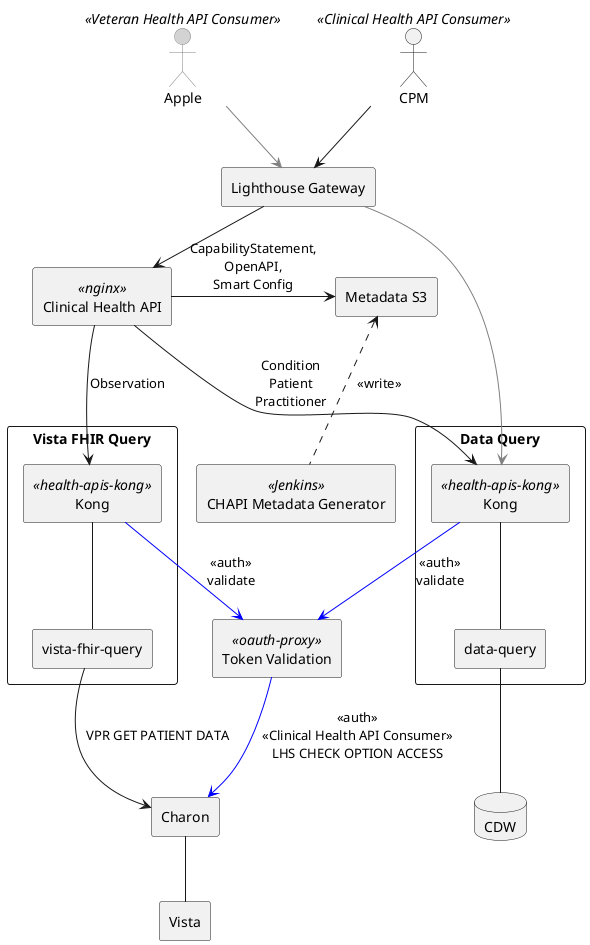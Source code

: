 @startuml
'https://plantuml.com/component-diagram

skinparam {
  shadowing false
  ActorBorderColor<<Veteran Health API Consumer>> Gray
  ActorBackgroundColor<<Veteran Health API Consumer>> LightGray
}

actor Apple <<Veteran Health API Consumer>>
actor CPM <<Clinical Health API Consumer>>
rectangle "Lighthouse Gateway" as GW
rectangle "Clinical Health API" <<nginx>> as CHAPI
rectangle "Data Query" as DQ {
  rectangle Kong <<health-apis-kong>> as DQK
  rectangle "data-query" as DQA
}
rectangle "Vista FHIR Query" as VFQ {
  rectangle Kong <<health-apis-kong>> as VFQK
  rectangle "vista-fhir-query" as VFQA
}
rectangle Charon
database CDW
rectangle Vista
rectangle "CHAPI Metadata Generator" as CU <<Jenkins>>
rectangle "Metadata S3" as MD
rectangle "Token Validation" as TV <<oauth-proxy>>


CPM --> GW
Apple -[#Gray]-> GW
GW --> CHAPI
GW -[#Gray]-> DQK
CHAPI --> DQK : Condition\nPatient\nPractitioner
CHAPI --> VFQK : Observation
CHAPI -> MD : CapabilityStatement,\nOpenAPI,\nSmart Config
VFQA --> Charon : VPR GET PATIENT DATA
VFQK -- VFQA
DQK -- DQA
DQA -- CDW
Charon -- Vista
DQK -[#Blue]-> TV : <<auth>>\nvalidate
VFQK -[#Blue]-> TV : <<auth>>\nvalidate
TV -[#Blue]-> Charon : <<auth>>\n<<Clinical Health API Consumer>>\nLHS CHECK OPTION ACCESS

'CU .up. VFQ
'CU .up. DQK
CU .up.> MD : <<write>>

@enduml
